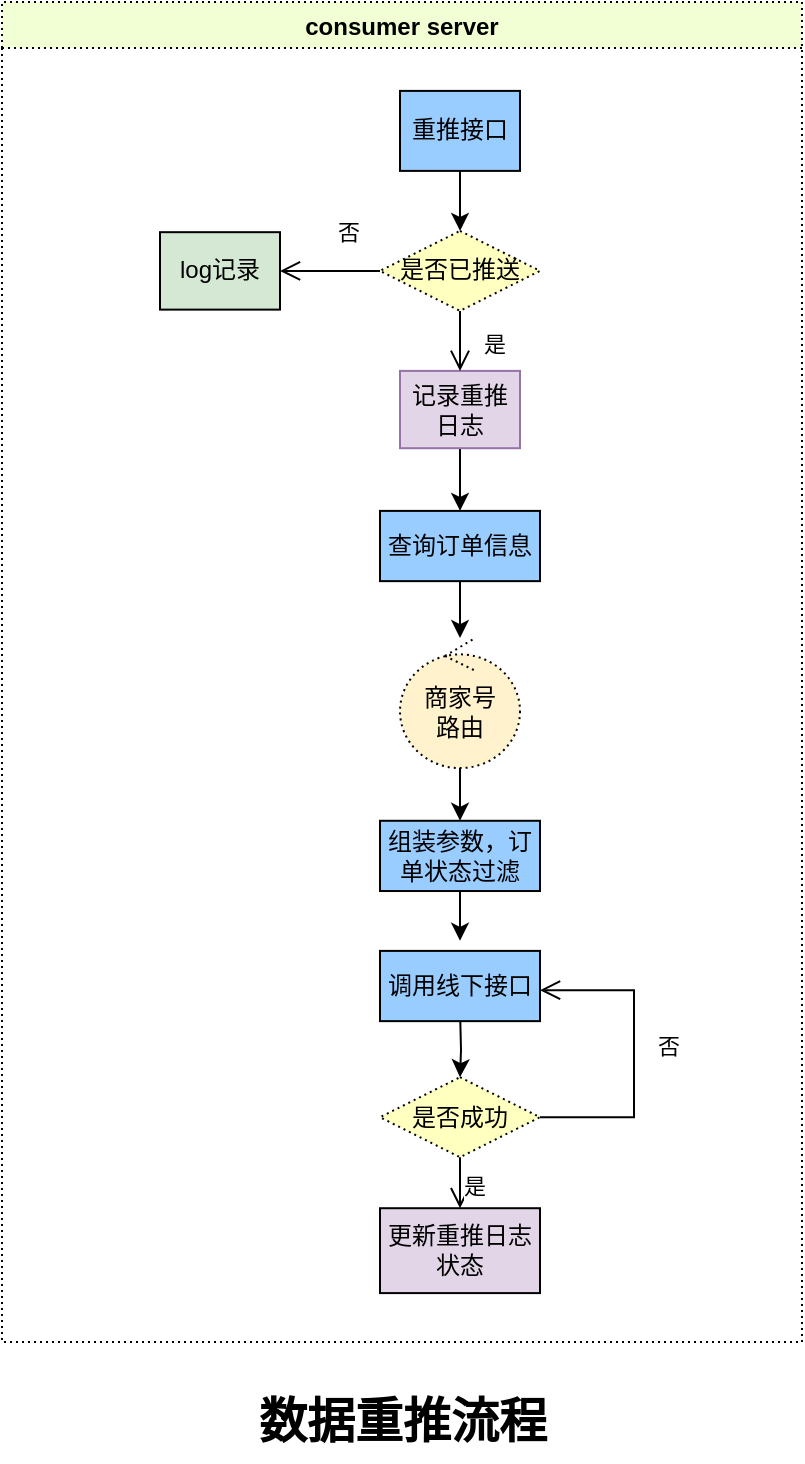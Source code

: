 <mxfile version="16.6.6" type="github">
  <diagram id="BDvVSngGOplgBvMkCZ0S" name="Page-1">
    <mxGraphModel dx="1422" dy="772" grid="1" gridSize="10" guides="1" tooltips="1" connect="1" arrows="1" fold="1" page="1" pageScale="1" pageWidth="827" pageHeight="1169" math="0" shadow="0">
      <root>
        <mxCell id="0" />
        <mxCell id="1" parent="0" />
        <mxCell id="b1F-uJUC9WspK6oYwCPj-3" value="consumer server" style="swimlane;fillColor=#F2FFD4;dashed=1;dashPattern=1 2;" parent="1" vertex="1">
          <mxGeometry x="214" y="170" width="400" height="670" as="geometry">
            <mxRectangle x="370" y="60" width="80" height="23" as="alternateBounds" />
          </mxGeometry>
        </mxCell>
        <mxCell id="b1F-uJUC9WspK6oYwCPj-30" value="是否已推送" style="rhombus;whiteSpace=wrap;html=1;fillColor=#ffffc0;strokeColor=#000000;dashed=1;dashPattern=1 2;" parent="b1F-uJUC9WspK6oYwCPj-3" vertex="1">
          <mxGeometry x="189" y="114.45" width="80" height="40" as="geometry" />
        </mxCell>
        <mxCell id="ONsFw0UCnMqLuJ3qpuSr-2" value="" style="edgeStyle=orthogonalEdgeStyle;rounded=0;orthogonalLoop=1;jettySize=auto;html=1;" parent="b1F-uJUC9WspK6oYwCPj-3" target="b1F-uJUC9WspK6oYwCPj-46" edge="1">
          <mxGeometry relative="1" as="geometry">
            <mxPoint x="229" y="290" as="sourcePoint" />
            <Array as="points">
              <mxPoint x="229" y="290" />
            </Array>
          </mxGeometry>
        </mxCell>
        <mxCell id="pwdq7ZrsbVOp6Q4Kp9Ys-23" value="" style="edgeStyle=orthogonalEdgeStyle;rounded=0;orthogonalLoop=1;jettySize=auto;html=1;labelBackgroundColor=#F5FFFF;" parent="b1F-uJUC9WspK6oYwCPj-3" source="b1F-uJUC9WspK6oYwCPj-40" target="pwdq7ZrsbVOp6Q4Kp9Ys-22" edge="1">
          <mxGeometry relative="1" as="geometry" />
        </mxCell>
        <mxCell id="b1F-uJUC9WspK6oYwCPj-40" value="记录重推日志" style="whiteSpace=wrap;html=1;align=center;fillColor=#e1d5e7;strokeColor=#9673a6;" parent="b1F-uJUC9WspK6oYwCPj-3" vertex="1">
          <mxGeometry x="199" y="184.45" width="60" height="38.66" as="geometry" />
        </mxCell>
        <mxCell id="KlNrOT9Lmi1wFEdrxgjB-2" value="" style="edgeStyle=orthogonalEdgeStyle;rounded=0;orthogonalLoop=1;jettySize=auto;html=1;" parent="b1F-uJUC9WspK6oYwCPj-3" source="b1F-uJUC9WspK6oYwCPj-46" target="KlNrOT9Lmi1wFEdrxgjB-1" edge="1">
          <mxGeometry relative="1" as="geometry" />
        </mxCell>
        <mxCell id="b1F-uJUC9WspK6oYwCPj-46" value="商家号&lt;br&gt;路由" style="ellipse;shape=umlControl;whiteSpace=wrap;html=1;dashed=1;dashPattern=1 2;strokeColor=#000000;fillColor=#FFF2CC;gradientColor=none;" parent="b1F-uJUC9WspK6oYwCPj-3" vertex="1">
          <mxGeometry x="199" y="318.05" width="60" height="65" as="geometry" />
        </mxCell>
        <mxCell id="b1F-uJUC9WspK6oYwCPj-50" value="更新重推日志状态" style="whiteSpace=wrap;html=1;align=center;fillColor=#E1D5E7;" parent="b1F-uJUC9WspK6oYwCPj-3" vertex="1">
          <mxGeometry x="189" y="603.11" width="80" height="42.44" as="geometry" />
        </mxCell>
        <mxCell id="ONsFw0UCnMqLuJ3qpuSr-7" value="" style="edgeStyle=orthogonalEdgeStyle;rounded=0;orthogonalLoop=1;jettySize=auto;html=1;" parent="b1F-uJUC9WspK6oYwCPj-3" target="ONsFw0UCnMqLuJ3qpuSr-4" edge="1">
          <mxGeometry relative="1" as="geometry">
            <mxPoint x="229" y="503.11" as="sourcePoint" />
          </mxGeometry>
        </mxCell>
        <mxCell id="ONsFw0UCnMqLuJ3qpuSr-1" value="调用线下接口" style="whiteSpace=wrap;html=1;align=center;fillColor=#99CCFF;" parent="b1F-uJUC9WspK6oYwCPj-3" vertex="1">
          <mxGeometry x="189" y="474.45" width="80" height="35.12" as="geometry" />
        </mxCell>
        <mxCell id="ONsFw0UCnMqLuJ3qpuSr-4" value="是否成功" style="rhombus;whiteSpace=wrap;html=1;fillColor=#ffffc0;strokeColor=#000000;dashed=1;dashPattern=1 2;" parent="b1F-uJUC9WspK6oYwCPj-3" vertex="1">
          <mxGeometry x="189" y="537.61" width="80" height="40" as="geometry" />
        </mxCell>
        <mxCell id="ONsFw0UCnMqLuJ3qpuSr-5" value="否" style="edgeStyle=orthogonalEdgeStyle;html=1;align=left;verticalAlign=bottom;endArrow=open;endSize=8;strokeColor=#000000;rounded=0;exitX=1;exitY=0.5;exitDx=0;exitDy=0;" parent="b1F-uJUC9WspK6oYwCPj-3" source="ONsFw0UCnMqLuJ3qpuSr-4" edge="1">
          <mxGeometry x="-0.064" y="-10" relative="1" as="geometry">
            <mxPoint x="269" y="494.07" as="targetPoint" />
            <Array as="points">
              <mxPoint x="316" y="558" />
              <mxPoint x="316" y="494" />
            </Array>
            <mxPoint as="offset" />
          </mxGeometry>
        </mxCell>
        <mxCell id="ONsFw0UCnMqLuJ3qpuSr-6" value="是" style="edgeStyle=orthogonalEdgeStyle;html=1;align=left;verticalAlign=top;endArrow=open;endSize=8;strokeColor=#000000;rounded=0;" parent="b1F-uJUC9WspK6oYwCPj-3" source="ONsFw0UCnMqLuJ3qpuSr-4" edge="1">
          <mxGeometry x="-0.886" relative="1" as="geometry">
            <mxPoint x="229" y="603.11" as="targetPoint" />
            <Array as="points" />
            <mxPoint as="offset" />
          </mxGeometry>
        </mxCell>
        <mxCell id="ONsFw0UCnMqLuJ3qpuSr-11" value="" style="edgeStyle=orthogonalEdgeStyle;rounded=0;orthogonalLoop=1;jettySize=auto;html=1;fontSize=14;entryX=0.5;entryY=0;entryDx=0;entryDy=0;" parent="b1F-uJUC9WspK6oYwCPj-3" source="ONsFw0UCnMqLuJ3qpuSr-10" target="b1F-uJUC9WspK6oYwCPj-30" edge="1">
          <mxGeometry relative="1" as="geometry">
            <mxPoint x="229" y="89.45" as="targetPoint" />
          </mxGeometry>
        </mxCell>
        <mxCell id="ONsFw0UCnMqLuJ3qpuSr-10" value="重推接口" style="whiteSpace=wrap;html=1;align=center;fillColor=#99CCFF;" parent="b1F-uJUC9WspK6oYwCPj-3" vertex="1">
          <mxGeometry x="199" y="44.45" width="60" height="40" as="geometry" />
        </mxCell>
        <mxCell id="KlNrOT9Lmi1wFEdrxgjB-7" value="" style="edgeStyle=orthogonalEdgeStyle;rounded=0;orthogonalLoop=1;jettySize=auto;html=1;" parent="b1F-uJUC9WspK6oYwCPj-3" source="KlNrOT9Lmi1wFEdrxgjB-1" edge="1">
          <mxGeometry relative="1" as="geometry">
            <mxPoint x="229" y="469.39" as="targetPoint" />
          </mxGeometry>
        </mxCell>
        <mxCell id="KlNrOT9Lmi1wFEdrxgjB-1" value="组装参数，订单状态过滤" style="whiteSpace=wrap;html=1;align=center;fillColor=#99CCFF;" parent="b1F-uJUC9WspK6oYwCPj-3" vertex="1">
          <mxGeometry x="189" y="409.39" width="80" height="35.12" as="geometry" />
        </mxCell>
        <mxCell id="pwdq7ZrsbVOp6Q4Kp9Ys-18" value="log记录" style="whiteSpace=wrap;html=1;align=center;fillColor=#D5E8D4;" parent="b1F-uJUC9WspK6oYwCPj-3" vertex="1">
          <mxGeometry x="79" y="115.09" width="60" height="38.72" as="geometry" />
        </mxCell>
        <mxCell id="pwdq7ZrsbVOp6Q4Kp9Ys-22" value="查询订单信息" style="whiteSpace=wrap;html=1;align=center;fillColor=#99CCFF;" parent="b1F-uJUC9WspK6oYwCPj-3" vertex="1">
          <mxGeometry x="189" y="254.45" width="80" height="35.12" as="geometry" />
        </mxCell>
        <mxCell id="pwdq7ZrsbVOp6Q4Kp9Ys-34" value="是" style="edgeStyle=orthogonalEdgeStyle;html=1;align=left;verticalAlign=top;endArrow=open;endSize=8;strokeColor=#000000;rounded=0;entryX=0.5;entryY=0;entryDx=0;entryDy=0;exitX=0.5;exitY=1;exitDx=0;exitDy=0;" parent="b1F-uJUC9WspK6oYwCPj-3" source="b1F-uJUC9WspK6oYwCPj-30" target="b1F-uJUC9WspK6oYwCPj-40" edge="1">
          <mxGeometry x="-0.753" y="10" relative="1" as="geometry">
            <mxPoint x="69" y="53.17" as="targetPoint" />
            <Array as="points" />
            <mxPoint as="offset" />
            <mxPoint x="29" y="53.17" as="sourcePoint" />
          </mxGeometry>
        </mxCell>
        <mxCell id="K54OnND1gI1t__ArXtrb-1" value="否" style="edgeStyle=orthogonalEdgeStyle;html=1;align=left;verticalAlign=bottom;endArrow=open;endSize=8;strokeColor=#000000;rounded=0;exitX=0;exitY=0.5;exitDx=0;exitDy=0;entryX=1;entryY=0.5;entryDx=0;entryDy=0;" parent="b1F-uJUC9WspK6oYwCPj-3" source="b1F-uJUC9WspK6oYwCPj-30" target="pwdq7ZrsbVOp6Q4Kp9Ys-18" edge="1">
          <mxGeometry x="-0.064" y="-10" relative="1" as="geometry">
            <mxPoint x="279" y="504.07" as="targetPoint" />
            <Array as="points">
              <mxPoint x="169" y="134.45" />
              <mxPoint x="169" y="134.45" />
            </Array>
            <mxPoint as="offset" />
            <mxPoint x="279" y="567.61" as="sourcePoint" />
          </mxGeometry>
        </mxCell>
        <mxCell id="K54OnND1gI1t__ArXtrb-2" value="数据重推流程" style="text;strokeColor=none;fillColor=none;html=1;fontSize=24;fontStyle=1;verticalAlign=middle;align=center;" parent="1" vertex="1">
          <mxGeometry x="364" y="860" width="100" height="40" as="geometry" />
        </mxCell>
      </root>
    </mxGraphModel>
  </diagram>
</mxfile>
